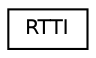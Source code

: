 digraph "Graphical Class Hierarchy"
{
  edge [fontname="Helvetica",fontsize="10",labelfontname="Helvetica",labelfontsize="10"];
  node [fontname="Helvetica",fontsize="10",shape=record];
  rankdir="LR";
  Node1 [label="RTTI",height=0.2,width=0.4,color="black", fillcolor="white", style="filled",URL="$class_r_t_t_i.html"];
}
